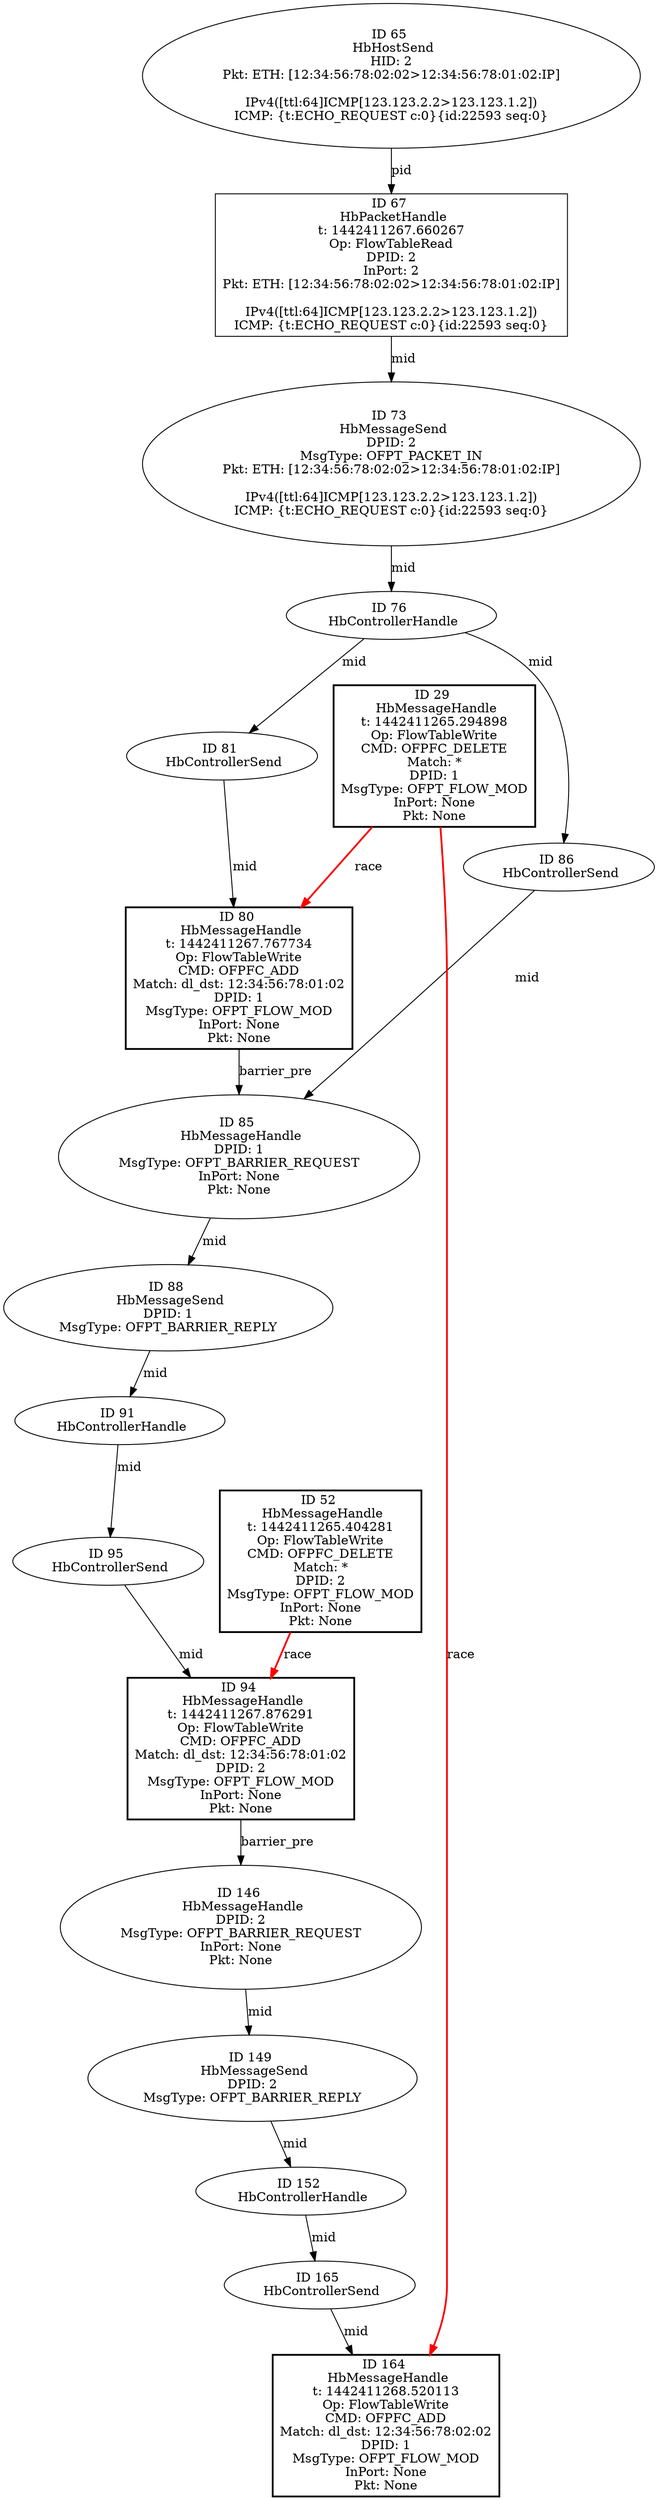 strict digraph G {
65 [shape=oval, event=<hb_events.HbHostSend object at 0x1090aff50>, label="ID 65 
 HbHostSend
HID: 2
Pkt: ETH: [12:34:56:78:02:02>12:34:56:78:01:02:IP]

IPv4([ttl:64]ICMP[123.123.2.2>123.123.1.2])
ICMP: {t:ECHO_REQUEST c:0}{id:22593 seq:0}"];
67 [shape=box, event=<hb_events.HbPacketHandle object at 0x1089bd290>, label="ID 67 
 HbPacketHandle
t: 1442411267.660267
Op: FlowTableRead
DPID: 2
InPort: 2
Pkt: ETH: [12:34:56:78:02:02>12:34:56:78:01:02:IP]

IPv4([ttl:64]ICMP[123.123.2.2>123.123.1.2])
ICMP: {t:ECHO_REQUEST c:0}{id:22593 seq:0}"];
164 [shape=box, style=bold, event=<hb_events.HbMessageHandle object at 0x1089e8410>, label="ID 164 
 HbMessageHandle
t: 1442411268.520113
Op: FlowTableWrite
CMD: OFPFC_ADD
Match: dl_dst: 12:34:56:78:02:02
DPID: 1
MsgType: OFPT_FLOW_MOD
InPort: None
Pkt: None"];
165 [shape=oval, event=<hb_events.HbControllerSend object at 0x1089e8250>, label="ID 165 
 HbControllerSend"];
73 [shape=oval, event=<hb_events.HbMessageSend object at 0x1089bd9d0>, label="ID 73 
 HbMessageSend
DPID: 2
MsgType: OFPT_PACKET_IN
Pkt: ETH: [12:34:56:78:02:02>12:34:56:78:01:02:IP]

IPv4([ttl:64]ICMP[123.123.2.2>123.123.1.2])
ICMP: {t:ECHO_REQUEST c:0}{id:22593 seq:0}"];
76 [shape=oval, event=<hb_events.HbControllerHandle object at 0x1089bda10>, label="ID 76 
 HbControllerHandle"];
80 [shape=box, style=bold, event=<hb_events.HbMessageHandle object at 0x1089bdbd0>, label="ID 80 
 HbMessageHandle
t: 1442411267.767734
Op: FlowTableWrite
CMD: OFPFC_ADD
Match: dl_dst: 12:34:56:78:01:02
DPID: 1
MsgType: OFPT_FLOW_MOD
InPort: None
Pkt: None"];
81 [shape=oval, event=<hb_events.HbControllerSend object at 0x1089bda50>, label="ID 81 
 HbControllerSend"];
146 [shape=oval, event=<hb_events.HbMessageHandle object at 0x1089e01d0>, label="ID 146 
 HbMessageHandle
DPID: 2
MsgType: OFPT_BARRIER_REQUEST
InPort: None
Pkt: None"];
52 [shape=box, style=bold, event=<hb_events.HbMessageHandle object at 0x1090afb90>, label="ID 52 
 HbMessageHandle
t: 1442411265.404281
Op: FlowTableWrite
CMD: OFPFC_DELETE
Match: *
DPID: 2
MsgType: OFPT_FLOW_MOD
InPort: None
Pkt: None"];
149 [shape=oval, event=<hb_events.HbMessageSend object at 0x1089e04d0>, label="ID 149 
 HbMessageSend
DPID: 2
MsgType: OFPT_BARRIER_REPLY"];
86 [shape=oval, event=<hb_events.HbControllerSend object at 0x1089bdf10>, label="ID 86 
 HbControllerSend"];
85 [shape=oval, event=<hb_events.HbMessageHandle object at 0x1089bdf90>, label="ID 85 
 HbMessageHandle
DPID: 1
MsgType: OFPT_BARRIER_REQUEST
InPort: None
Pkt: None"];
88 [shape=oval, event=<hb_events.HbMessageSend object at 0x1089c8050>, label="ID 88 
 HbMessageSend
DPID: 1
MsgType: OFPT_BARRIER_REPLY"];
152 [shape=oval, event=<hb_events.HbControllerHandle object at 0x1089e0490>, label="ID 152 
 HbControllerHandle"];
91 [shape=oval, event=<hb_events.HbControllerHandle object at 0x1089c8090>, label="ID 91 
 HbControllerHandle"];
29 [shape=box, style=bold, event=<hb_events.HbMessageHandle object at 0x1090a6610>, label="ID 29 
 HbMessageHandle
t: 1442411265.294898
Op: FlowTableWrite
CMD: OFPFC_DELETE
Match: *
DPID: 1
MsgType: OFPT_FLOW_MOD
InPort: None
Pkt: None"];
94 [shape=box, style=bold, event=<hb_events.HbMessageHandle object at 0x1089c8250>, label="ID 94 
 HbMessageHandle
t: 1442411267.876291
Op: FlowTableWrite
CMD: OFPFC_ADD
Match: dl_dst: 12:34:56:78:01:02
DPID: 2
MsgType: OFPT_FLOW_MOD
InPort: None
Pkt: None"];
95 [shape=oval, event=<hb_events.HbControllerSend object at 0x1089c80d0>, label="ID 95 
 HbControllerSend"];
65 -> 67  [rel=pid, label=pid];
67 -> 73  [rel=mid, label=mid];
165 -> 164  [rel=mid, label=mid];
73 -> 76  [rel=mid, label=mid];
95 -> 94  [rel=mid, label=mid];
76 -> 81  [rel=mid, label=mid];
76 -> 86  [rel=mid, label=mid];
80 -> 85  [rel=barrier_pre, label=barrier_pre];
81 -> 80  [rel=mid, label=mid];
146 -> 149  [rel=mid, label=mid];
52 -> 94  [harmful=True, color=red, style=bold, rel=race, label=race];
149 -> 152  [rel=mid, label=mid];
86 -> 85  [rel=mid, label=mid];
88 -> 91  [rel=mid, label=mid];
152 -> 165  [rel=mid, label=mid];
91 -> 95  [rel=mid, label=mid];
29 -> 80  [harmful=True, color=red, style=bold, rel=race, label=race];
29 -> 164  [harmful=True, color=red, style=bold, rel=race, label=race];
94 -> 146  [rel=barrier_pre, label=barrier_pre];
85 -> 88  [rel=mid, label=mid];
}
